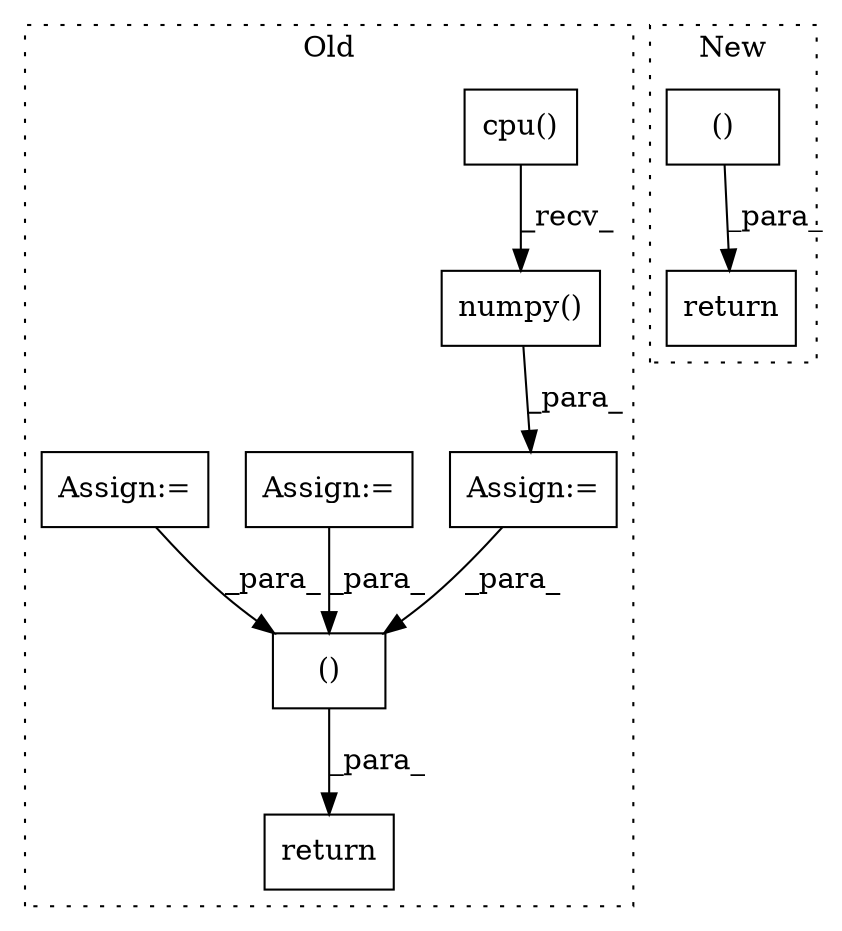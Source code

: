 digraph G {
subgraph cluster0 {
1 [label="numpy()" a="75" s="7616" l="47" shape="box"];
3 [label="Assign:=" a="68" s="7613" l="3" shape="box"];
4 [label="cpu()" a="75" s="7616" l="39" shape="box"];
6 [label="()" a="54" s="8049" l="43" shape="box"];
7 [label="return" a="93" s="7998" l="7" shape="box"];
8 [label="Assign:=" a="68" s="6557" l="3" shape="box"];
9 [label="Assign:=" a="68" s="6832" l="3" shape="box"];
label = "Old";
style="dotted";
}
subgraph cluster1 {
2 [label="()" a="54" s="6839" l="47" shape="box"];
5 [label="return" a="93" s="6784" l="7" shape="box"];
label = "New";
style="dotted";
}
1 -> 3 [label="_para_"];
2 -> 5 [label="_para_"];
3 -> 6 [label="_para_"];
4 -> 1 [label="_recv_"];
6 -> 7 [label="_para_"];
8 -> 6 [label="_para_"];
9 -> 6 [label="_para_"];
}